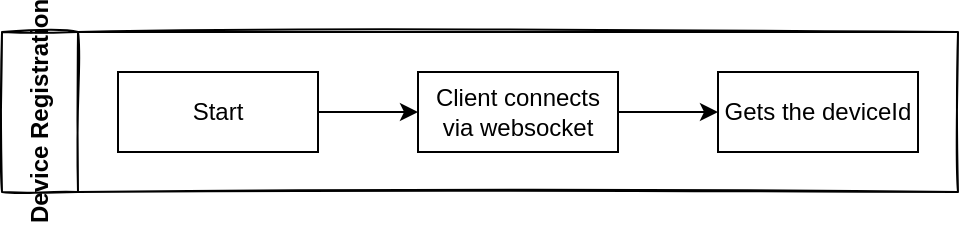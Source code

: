 <mxfile>
    <diagram id="Opd5tRMl9q53dz8CWkNL" name="Página-1">
        <mxGraphModel dx="990" dy="481" grid="1" gridSize="10" guides="1" tooltips="1" connect="1" arrows="1" fold="1" page="1" pageScale="1" pageWidth="827" pageHeight="1169" math="0" shadow="0">
            <root>
                <mxCell id="0"/>
                <mxCell id="1" parent="0"/>
                <mxCell id="2" value="Device Registration" style="swimlane;html=1;startSize=38;horizontal=0;childLayout=flowLayout;flowOrientation=west;resizable=0;interRankCellSpacing=50;containerType=tree;sketch=1;expand=1;autosize=1;" parent="1" vertex="1">
                    <mxGeometry x="20" y="190" width="478" height="80" as="geometry"/>
                </mxCell>
                <mxCell id="3" value="Start" style="whiteSpace=wrap;html=1;" parent="2" vertex="1">
                    <mxGeometry x="58" y="20" width="100" height="40" as="geometry"/>
                </mxCell>
                <mxCell id="15" style="edgeStyle=none;html=1;entryX=0;entryY=0.5;entryDx=0;entryDy=0;noEdgeStyle=1;orthogonal=1;" edge="1" parent="2" source="6" target="14">
                    <mxGeometry relative="1" as="geometry">
                        <Array as="points">
                            <mxPoint x="320" y="40"/>
                            <mxPoint x="346" y="40"/>
                        </Array>
                    </mxGeometry>
                </mxCell>
                <mxCell id="6" value="Client connects via websocket" style="whiteSpace=wrap;html=1;" parent="2" vertex="1">
                    <mxGeometry x="208" y="20" width="100" height="40" as="geometry"/>
                </mxCell>
                <mxCell id="7" value="" style="html=1;curved=1;noEdgeStyle=1;orthogonal=1;" parent="2" source="3" target="6" edge="1">
                    <mxGeometry relative="1" as="geometry">
                        <Array as="points">
                            <mxPoint x="170" y="40"/>
                            <mxPoint x="196" y="40"/>
                        </Array>
                    </mxGeometry>
                </mxCell>
                <mxCell id="14" value="Gets the deviceId" style="whiteSpace=wrap;html=1;" vertex="1" parent="2">
                    <mxGeometry x="358" y="20" width="100" height="40" as="geometry"/>
                </mxCell>
            </root>
        </mxGraphModel>
    </diagram>
</mxfile>